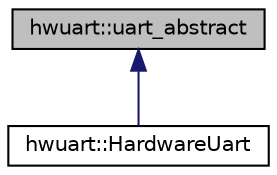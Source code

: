 digraph "hwuart::uart_abstract"
{
  edge [fontname="Helvetica",fontsize="10",labelfontname="Helvetica",labelfontsize="10"];
  node [fontname="Helvetica",fontsize="10",shape=record];
  Node0 [label="hwuart::uart_abstract",height=0.2,width=0.4,color="black", fillcolor="grey75", style="filled", fontcolor="black"];
  Node0 -> Node1 [dir="back",color="midnightblue",fontsize="10",style="solid",fontname="Helvetica"];
  Node1 [label="hwuart::HardwareUart",height=0.2,width=0.4,color="black", fillcolor="white", style="filled",URL="$classhwuart_1_1HardwareUart.html",tooltip="Implementation of the abstract UART class. "];
}
